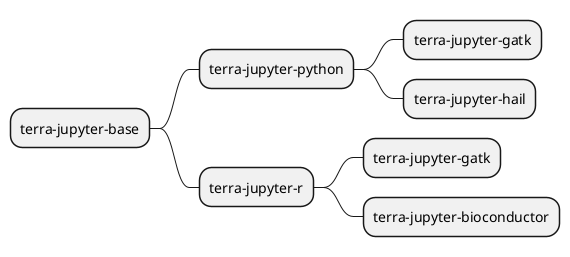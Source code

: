 @startmindmap
* terra-jupyter-base
** terra-jupyter-python
*** terra-jupyter-gatk
*** terra-jupyter-hail
** terra-jupyter-r
*** terra-jupyter-gatk
*** terra-jupyter-bioconductor
@endmindmap